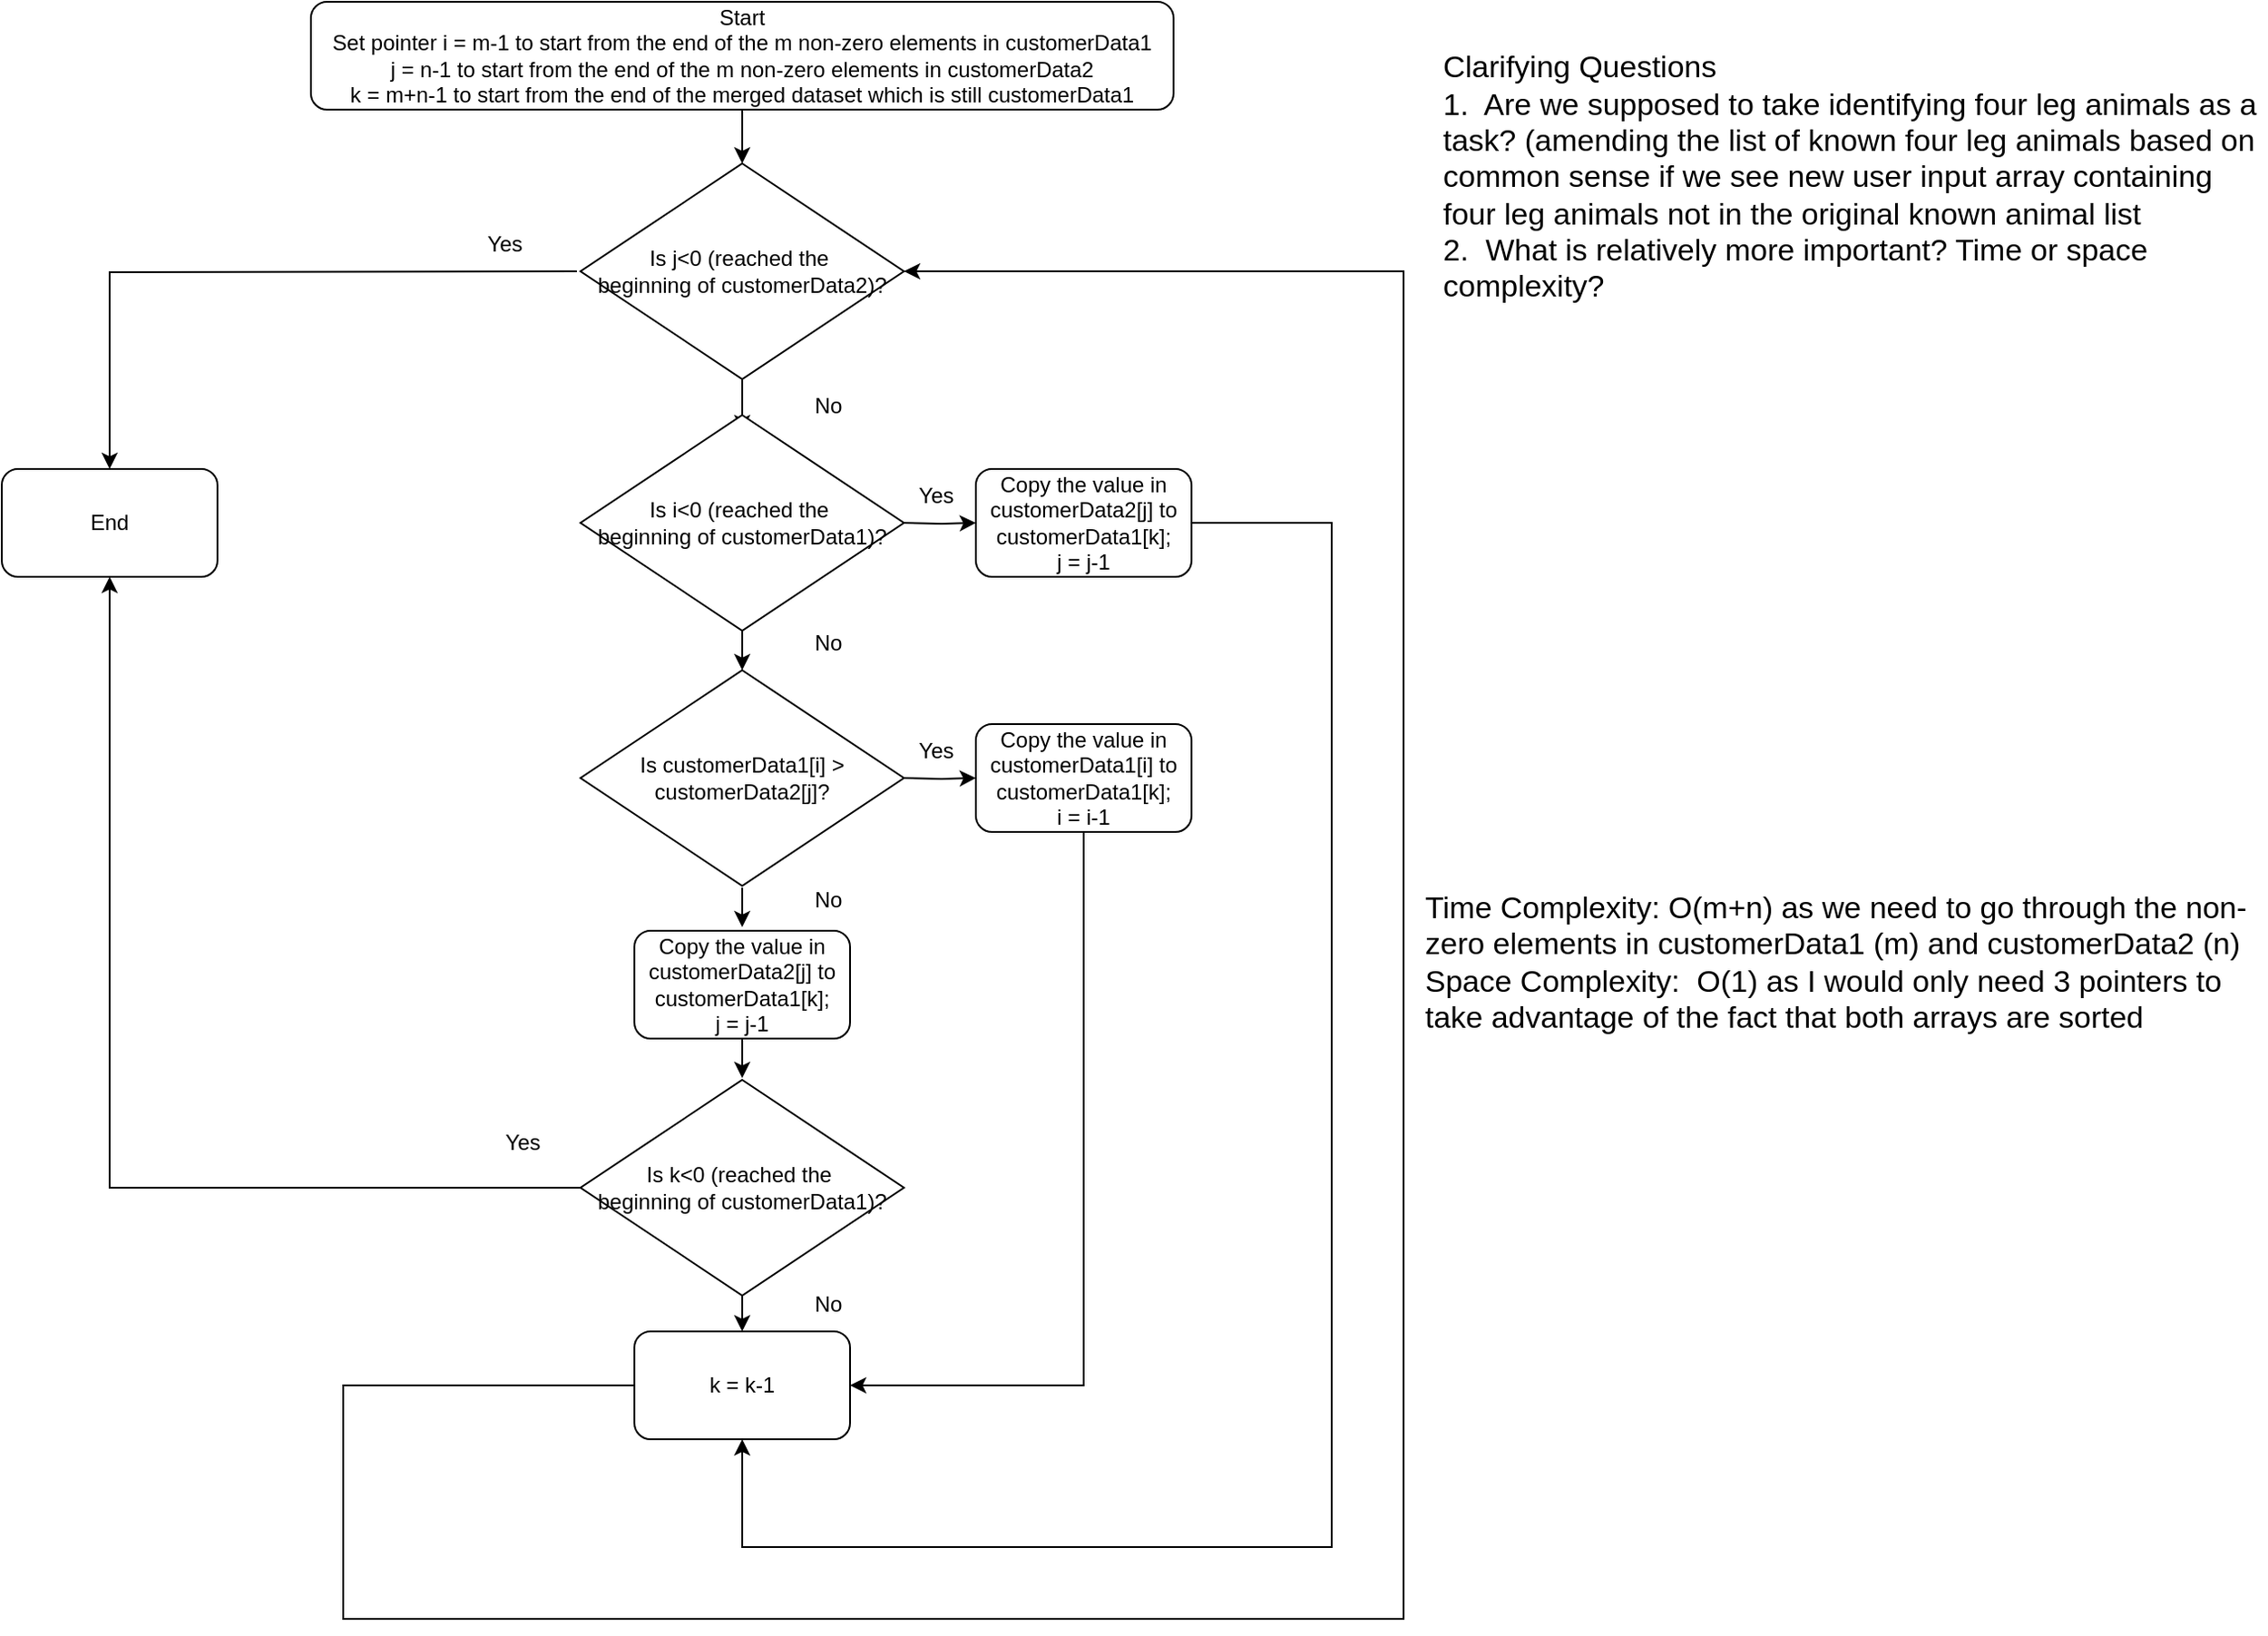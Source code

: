 <mxfile version="24.2.5" type="github">
  <diagram name="Page-1" id="sGzImebn_6c92FuKQvxF">
    <mxGraphModel dx="2284" dy="772" grid="1" gridSize="10" guides="1" tooltips="1" connect="1" arrows="1" fold="1" page="1" pageScale="1" pageWidth="850" pageHeight="1100" math="0" shadow="0">
      <root>
        <mxCell id="0" />
        <mxCell id="1" parent="0" />
        <mxCell id="8m0mw5x5t7X7BsMrYuim-1" value="&lt;font style=&quot;font-size: 17px;&quot;&gt;Clarifying Questions&lt;/font&gt;&lt;div style=&quot;font-size: 17px;&quot;&gt;&lt;font style=&quot;font-size: 17px;&quot;&gt;1.&amp;nbsp; Are we supposed to take identifying four leg animals as a task? (amending the list of known four leg animals based on common sense if we see new user input array containing four leg animals not in the original known animal list&lt;/font&gt;&lt;/div&gt;&lt;div style=&quot;font-size: 17px;&quot;&gt;&lt;font style=&quot;font-size: 17px;&quot;&gt;2.&amp;nbsp; What is relatively more important? Time or space complexity?&lt;/font&gt;&lt;/div&gt;" style="text;html=1;align=left;verticalAlign=middle;whiteSpace=wrap;rounded=0;" vertex="1" parent="1">
          <mxGeometry x="630" y="185" width="460" height="85" as="geometry" />
        </mxCell>
        <mxCell id="8m0mw5x5t7X7BsMrYuim-2" value="Start&lt;div&gt;Set pointer i = m-1 to start from the end of the m non-zero elements in customerData1&lt;br&gt;&lt;/div&gt;&lt;div&gt;j = n-1&lt;span style=&quot;background-color: initial;&quot;&gt;&amp;nbsp;&lt;/span&gt;&lt;span style=&quot;background-color: initial;&quot;&gt;to start from the end of the m non-zero elements in customerData2&lt;/span&gt;&lt;/div&gt;&lt;div&gt;&lt;span style=&quot;background-color: initial;&quot;&gt;k = m+n-1 to start from the end of the merged dataset which is still customerData1&lt;/span&gt;&lt;/div&gt;" style="rounded=1;whiteSpace=wrap;html=1;" vertex="1" parent="1">
          <mxGeometry x="2" y="130" width="480" height="60" as="geometry" />
        </mxCell>
        <mxCell id="8m0mw5x5t7X7BsMrYuim-7" value="" style="endArrow=classic;html=1;rounded=0;entryX=0.5;entryY=0;entryDx=0;entryDy=0;exitX=0.5;exitY=1;exitDx=0;exitDy=0;" edge="1" parent="1" source="8m0mw5x5t7X7BsMrYuim-2" target="8m0mw5x5t7X7BsMrYuim-31">
          <mxGeometry width="50" height="50" relative="1" as="geometry">
            <mxPoint x="252" y="210" as="sourcePoint" />
            <mxPoint x="-128" y="150" as="targetPoint" />
          </mxGeometry>
        </mxCell>
        <mxCell id="8m0mw5x5t7X7BsMrYuim-30" value="&lt;span style=&quot;font-size: 17px;&quot;&gt;Time Complexity: O(m+n) as we need to go through the non-zero elements in customerData1 (m) and customerData2 (n)&lt;/span&gt;&lt;div&gt;&lt;span style=&quot;font-size: 17px;&quot;&gt;Space Complexity:&amp;nbsp; O(1) as I would only need 3 pointers to take advantage of the fact that both arrays are sorted&lt;br&gt;&lt;/span&gt;&lt;/div&gt;" style="text;html=1;align=left;verticalAlign=middle;whiteSpace=wrap;rounded=0;" vertex="1" parent="1">
          <mxGeometry x="620" y="622" width="460" height="85" as="geometry" />
        </mxCell>
        <mxCell id="8m0mw5x5t7X7BsMrYuim-31" value="Is j&amp;lt;0 (reached the&amp;nbsp;&lt;div&gt;beginning of customerData2)?&lt;/div&gt;" style="rhombus;whiteSpace=wrap;html=1;" vertex="1" parent="1">
          <mxGeometry x="152" y="220" width="180" height="120" as="geometry" />
        </mxCell>
        <mxCell id="8m0mw5x5t7X7BsMrYuim-33" value="&lt;div&gt;End&lt;/div&gt;" style="rounded=1;whiteSpace=wrap;html=1;" vertex="1" parent="1">
          <mxGeometry x="-170" y="390" width="120" height="60" as="geometry" />
        </mxCell>
        <mxCell id="8m0mw5x5t7X7BsMrYuim-34" style="edgeStyle=orthogonalEdgeStyle;rounded=0;orthogonalLoop=1;jettySize=auto;html=1;entryX=0.5;entryY=0;entryDx=0;entryDy=0;" edge="1" parent="1" target="8m0mw5x5t7X7BsMrYuim-33">
          <mxGeometry relative="1" as="geometry">
            <mxPoint x="150" y="280" as="sourcePoint" />
            <mxPoint x="162" y="290" as="targetPoint" />
          </mxGeometry>
        </mxCell>
        <mxCell id="8m0mw5x5t7X7BsMrYuim-35" value="Yes" style="text;html=1;align=center;verticalAlign=middle;whiteSpace=wrap;rounded=0;" vertex="1" parent="1">
          <mxGeometry x="80" y="250" width="60" height="30" as="geometry" />
        </mxCell>
        <mxCell id="8m0mw5x5t7X7BsMrYuim-36" value="No" style="text;html=1;align=center;verticalAlign=middle;whiteSpace=wrap;rounded=0;" vertex="1" parent="1">
          <mxGeometry x="260" y="340" width="60" height="30" as="geometry" />
        </mxCell>
        <mxCell id="8m0mw5x5t7X7BsMrYuim-37" value="" style="endArrow=classic;html=1;rounded=0;exitX=0.5;exitY=1;exitDx=0;exitDy=0;entryX=0.5;entryY=0.075;entryDx=0;entryDy=0;entryPerimeter=0;" edge="1" parent="1" source="8m0mw5x5t7X7BsMrYuim-31" target="8m0mw5x5t7X7BsMrYuim-38">
          <mxGeometry width="50" height="50" relative="1" as="geometry">
            <mxPoint x="102" y="460" as="sourcePoint" />
            <mxPoint x="240" y="370" as="targetPoint" />
          </mxGeometry>
        </mxCell>
        <mxCell id="8m0mw5x5t7X7BsMrYuim-38" value="Is i&amp;lt;0 (reached the&amp;nbsp;&lt;div&gt;beginning of customerData1)?&lt;/div&gt;" style="rhombus;whiteSpace=wrap;html=1;" vertex="1" parent="1">
          <mxGeometry x="152" y="360" width="180" height="120" as="geometry" />
        </mxCell>
        <mxCell id="8m0mw5x5t7X7BsMrYuim-45" value="&lt;div&gt;&lt;span style=&quot;background-color: initial;&quot;&gt;Copy the value in customerData2[j] to customerData1[k];&lt;/span&gt;&lt;br&gt;&lt;/div&gt;&lt;div&gt;j = j-1&lt;/div&gt;" style="rounded=1;whiteSpace=wrap;html=1;" vertex="1" parent="1">
          <mxGeometry x="372" y="390" width="120" height="60" as="geometry" />
        </mxCell>
        <mxCell id="8m0mw5x5t7X7BsMrYuim-46" style="edgeStyle=orthogonalEdgeStyle;rounded=0;orthogonalLoop=1;jettySize=auto;html=1;entryX=0;entryY=0.5;entryDx=0;entryDy=0;" edge="1" parent="1" target="8m0mw5x5t7X7BsMrYuim-45">
          <mxGeometry relative="1" as="geometry">
            <mxPoint x="332" y="420" as="sourcePoint" />
            <mxPoint x="162" y="430" as="targetPoint" />
          </mxGeometry>
        </mxCell>
        <mxCell id="8m0mw5x5t7X7BsMrYuim-47" value="Yes" style="text;html=1;align=center;verticalAlign=middle;whiteSpace=wrap;rounded=0;" vertex="1" parent="1">
          <mxGeometry x="320" y="390" width="60" height="30" as="geometry" />
        </mxCell>
        <mxCell id="8m0mw5x5t7X7BsMrYuim-49" value="Is customerData1[i] &amp;gt; customerData2[j]?" style="rhombus;whiteSpace=wrap;html=1;" vertex="1" parent="1">
          <mxGeometry x="152" y="502" width="180" height="120" as="geometry" />
        </mxCell>
        <mxCell id="8m0mw5x5t7X7BsMrYuim-50" value="" style="endArrow=classic;html=1;rounded=0;entryX=0.5;entryY=0;entryDx=0;entryDy=0;exitX=0.5;exitY=1;exitDx=0;exitDy=0;" edge="1" parent="1" source="8m0mw5x5t7X7BsMrYuim-38" target="8m0mw5x5t7X7BsMrYuim-49">
          <mxGeometry width="50" height="50" relative="1" as="geometry">
            <mxPoint x="260" y="490" as="sourcePoint" />
            <mxPoint x="252" y="379" as="targetPoint" />
          </mxGeometry>
        </mxCell>
        <mxCell id="8m0mw5x5t7X7BsMrYuim-51" value="No" style="text;html=1;align=center;verticalAlign=middle;whiteSpace=wrap;rounded=0;" vertex="1" parent="1">
          <mxGeometry x="260" y="472" width="60" height="30" as="geometry" />
        </mxCell>
        <mxCell id="8m0mw5x5t7X7BsMrYuim-52" value="&lt;div&gt;&lt;span style=&quot;background-color: initial;&quot;&gt;Copy the value in customerData1[i] to customerData1[k];&lt;/span&gt;&lt;br&gt;&lt;/div&gt;&lt;div&gt;i = i-1&lt;/div&gt;" style="rounded=1;whiteSpace=wrap;html=1;" vertex="1" parent="1">
          <mxGeometry x="372" y="532" width="120" height="60" as="geometry" />
        </mxCell>
        <mxCell id="8m0mw5x5t7X7BsMrYuim-53" style="edgeStyle=orthogonalEdgeStyle;rounded=0;orthogonalLoop=1;jettySize=auto;html=1;entryX=0;entryY=0.5;entryDx=0;entryDy=0;" edge="1" parent="1" target="8m0mw5x5t7X7BsMrYuim-52">
          <mxGeometry relative="1" as="geometry">
            <mxPoint x="332" y="562" as="sourcePoint" />
            <mxPoint x="162" y="572" as="targetPoint" />
          </mxGeometry>
        </mxCell>
        <mxCell id="8m0mw5x5t7X7BsMrYuim-54" value="Yes" style="text;html=1;align=center;verticalAlign=middle;whiteSpace=wrap;rounded=0;" vertex="1" parent="1">
          <mxGeometry x="320" y="532" width="60" height="30" as="geometry" />
        </mxCell>
        <mxCell id="8m0mw5x5t7X7BsMrYuim-55" value="" style="endArrow=classic;html=1;rounded=0;entryX=0.5;entryY=0;entryDx=0;entryDy=0;exitX=0.5;exitY=1;exitDx=0;exitDy=0;" edge="1" parent="1">
          <mxGeometry width="50" height="50" relative="1" as="geometry">
            <mxPoint x="242" y="623" as="sourcePoint" />
            <mxPoint x="242" y="645" as="targetPoint" />
          </mxGeometry>
        </mxCell>
        <mxCell id="8m0mw5x5t7X7BsMrYuim-56" value="No" style="text;html=1;align=center;verticalAlign=middle;whiteSpace=wrap;rounded=0;" vertex="1" parent="1">
          <mxGeometry x="260" y="615" width="60" height="30" as="geometry" />
        </mxCell>
        <mxCell id="8m0mw5x5t7X7BsMrYuim-57" value="&lt;div&gt;&lt;span style=&quot;background-color: initial;&quot;&gt;Copy the value in customerData2[j] to customerData1[k];&lt;/span&gt;&lt;br&gt;&lt;/div&gt;&lt;div&gt;j = j-1&lt;/div&gt;" style="rounded=1;whiteSpace=wrap;html=1;" vertex="1" parent="1">
          <mxGeometry x="182" y="647" width="120" height="60" as="geometry" />
        </mxCell>
        <mxCell id="8m0mw5x5t7X7BsMrYuim-58" value="" style="endArrow=classic;html=1;rounded=0;entryX=0.5;entryY=0;entryDx=0;entryDy=0;exitX=0.5;exitY=1;exitDx=0;exitDy=0;" edge="1" parent="1">
          <mxGeometry width="50" height="50" relative="1" as="geometry">
            <mxPoint x="242" y="707" as="sourcePoint" />
            <mxPoint x="242" y="729" as="targetPoint" />
          </mxGeometry>
        </mxCell>
        <mxCell id="8m0mw5x5t7X7BsMrYuim-59" value="&lt;div&gt;k = k-1&lt;/div&gt;" style="rounded=1;whiteSpace=wrap;html=1;" vertex="1" parent="1">
          <mxGeometry x="182" y="870" width="120" height="60" as="geometry" />
        </mxCell>
        <mxCell id="8m0mw5x5t7X7BsMrYuim-60" value="" style="endArrow=classic;html=1;rounded=0;exitX=1;exitY=0.5;exitDx=0;exitDy=0;entryX=0.5;entryY=1;entryDx=0;entryDy=0;" edge="1" parent="1" source="8m0mw5x5t7X7BsMrYuim-45" target="8m0mw5x5t7X7BsMrYuim-59">
          <mxGeometry width="50" height="50" relative="1" as="geometry">
            <mxPoint x="400" y="490" as="sourcePoint" />
            <mxPoint x="450" y="440" as="targetPoint" />
            <Array as="points">
              <mxPoint x="570" y="420" />
              <mxPoint x="570" y="990" />
              <mxPoint x="242" y="990" />
            </Array>
          </mxGeometry>
        </mxCell>
        <mxCell id="8m0mw5x5t7X7BsMrYuim-61" value="Is k&amp;lt;0 (reached the&amp;nbsp;&lt;div&gt;beginning of customerData1)?&lt;/div&gt;" style="rhombus;whiteSpace=wrap;html=1;" vertex="1" parent="1">
          <mxGeometry x="152" y="730" width="180" height="120" as="geometry" />
        </mxCell>
        <mxCell id="8m0mw5x5t7X7BsMrYuim-63" value="" style="endArrow=classic;html=1;rounded=0;entryX=0.5;entryY=0;entryDx=0;entryDy=0;exitX=0.5;exitY=1;exitDx=0;exitDy=0;" edge="1" parent="1" source="8m0mw5x5t7X7BsMrYuim-61" target="8m0mw5x5t7X7BsMrYuim-59">
          <mxGeometry width="50" height="50" relative="1" as="geometry">
            <mxPoint x="252" y="717" as="sourcePoint" />
            <mxPoint x="252" y="739" as="targetPoint" />
          </mxGeometry>
        </mxCell>
        <mxCell id="8m0mw5x5t7X7BsMrYuim-64" value="No" style="text;html=1;align=center;verticalAlign=middle;whiteSpace=wrap;rounded=0;" vertex="1" parent="1">
          <mxGeometry x="260" y="840" width="60" height="30" as="geometry" />
        </mxCell>
        <mxCell id="8m0mw5x5t7X7BsMrYuim-66" value="" style="endArrow=classic;html=1;rounded=0;exitX=0;exitY=0.5;exitDx=0;exitDy=0;entryX=0.5;entryY=1;entryDx=0;entryDy=0;" edge="1" parent="1" source="8m0mw5x5t7X7BsMrYuim-61" target="8m0mw5x5t7X7BsMrYuim-33">
          <mxGeometry width="50" height="50" relative="1" as="geometry">
            <mxPoint x="80" y="830" as="sourcePoint" />
            <mxPoint x="-122" y="460" as="targetPoint" />
            <Array as="points">
              <mxPoint x="-110" y="790" />
            </Array>
          </mxGeometry>
        </mxCell>
        <mxCell id="8m0mw5x5t7X7BsMrYuim-67" value="Yes" style="text;html=1;align=center;verticalAlign=middle;whiteSpace=wrap;rounded=0;" vertex="1" parent="1">
          <mxGeometry x="90" y="750" width="60" height="30" as="geometry" />
        </mxCell>
        <mxCell id="8m0mw5x5t7X7BsMrYuim-70" value="" style="endArrow=classic;html=1;rounded=0;exitX=0.5;exitY=1;exitDx=0;exitDy=0;entryX=1;entryY=0.5;entryDx=0;entryDy=0;" edge="1" parent="1" source="8m0mw5x5t7X7BsMrYuim-52" target="8m0mw5x5t7X7BsMrYuim-59">
          <mxGeometry width="50" height="50" relative="1" as="geometry">
            <mxPoint x="502" y="430" as="sourcePoint" />
            <mxPoint x="312" y="910" as="targetPoint" />
            <Array as="points">
              <mxPoint x="432" y="900" />
            </Array>
          </mxGeometry>
        </mxCell>
        <mxCell id="8m0mw5x5t7X7BsMrYuim-71" value="" style="endArrow=classic;html=1;rounded=0;exitX=0;exitY=0.5;exitDx=0;exitDy=0;entryX=1;entryY=0.5;entryDx=0;entryDy=0;" edge="1" parent="1" source="8m0mw5x5t7X7BsMrYuim-59" target="8m0mw5x5t7X7BsMrYuim-31">
          <mxGeometry width="50" height="50" relative="1" as="geometry">
            <mxPoint x="502" y="430" as="sourcePoint" />
            <mxPoint x="252" y="940" as="targetPoint" />
            <Array as="points">
              <mxPoint x="20" y="900" />
              <mxPoint x="20" y="1030" />
              <mxPoint x="610" y="1030" />
              <mxPoint x="610" y="280" />
            </Array>
          </mxGeometry>
        </mxCell>
      </root>
    </mxGraphModel>
  </diagram>
</mxfile>
